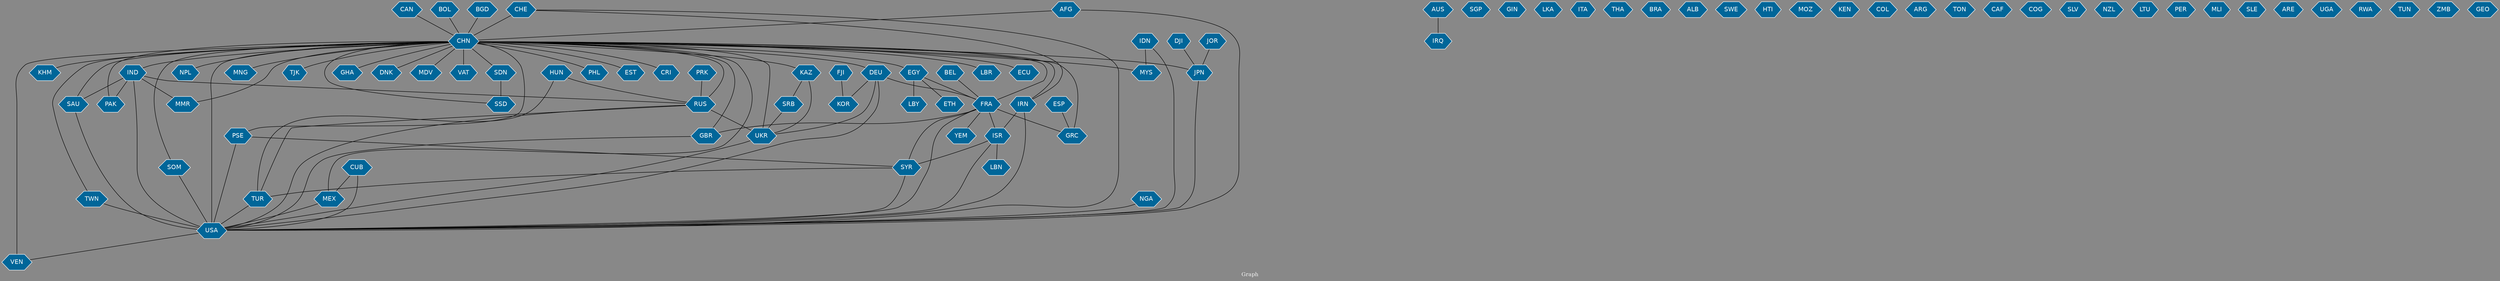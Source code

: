 // Countries together in item graph
graph {
	graph [bgcolor="#888888" fontcolor=white fontsize=12 label="Graph" outputorder=edgesfirst overlap=prism]
	node [color=white fillcolor="#006699" fontcolor=white fontname=Helvetica shape=hexagon style=filled]
	edge [arrowhead=open color=black fontcolor=white fontname=Courier fontsize=12]
		CHN [label=CHN]
		TUR [label=TUR]
		UKR [label=UKR]
		IRN [label=IRN]
		CUB [label=CUB]
		USA [label=USA]
		CHE [label=CHE]
		AUS [label=AUS]
		GBR [label=GBR]
		MYS [label=MYS]
		VEN [label=VEN]
		JPN [label=JPN]
		PHL [label=PHL]
		EST [label=EST]
		CRI [label=CRI]
		IND [label=IND]
		RUS [label=RUS]
		SAU [label=SAU]
		SGP [label=SGP]
		FRA [label=FRA]
		KOR [label=KOR]
		GIN [label=GIN]
		IRQ [label=IRQ]
		EGY [label=EGY]
		KAZ [label=KAZ]
		LBR [label=LBR]
		PAK [label=PAK]
		FJI [label=FJI]
		YEM [label=YEM]
		DEU [label=DEU]
		LKA [label=LKA]
		IDN [label=IDN]
		ITA [label=ITA]
		GRC [label=GRC]
		SYR [label=SYR]
		THA [label=THA]
		BRA [label=BRA]
		ALB [label=ALB]
		ISR [label=ISR]
		MEX [label=MEX]
		ECU [label=ECU]
		SSD [label=SSD]
		SDN [label=SDN]
		KHM [label=KHM]
		SRB [label=SRB]
		PRK [label=PRK]
		PSE [label=PSE]
		DJI [label=DJI]
		AFG [label=AFG]
		SWE [label=SWE]
		HTI [label=HTI]
		MOZ [label=MOZ]
		MMR [label=MMR]
		KEN [label=KEN]
		NGA [label=NGA]
		BGD [label=BGD]
		CAN [label=CAN]
		HUN [label=HUN]
		TWN [label=TWN]
		COL [label=COL]
		LBY [label=LBY]
		ESP [label=ESP]
		ARG [label=ARG]
		JOR [label=JOR]
		TON [label=TON]
		CAF [label=CAF]
		BEL [label=BEL]
		NPL [label=NPL]
		COG [label=COG]
		MNG [label=MNG]
		TJK [label=TJK]
		SOM [label=SOM]
		GHA [label=GHA]
		SLV [label=SLV]
		ETH [label=ETH]
		DNK [label=DNK]
		NZL [label=NZL]
		LTU [label=LTU]
		PER [label=PER]
		MLI [label=MLI]
		SLE [label=SLE]
		MDV [label=MDV]
		BOL [label=BOL]
		VAT [label=VAT]
		ARE [label=ARE]
		UGA [label=UGA]
		RWA [label=RWA]
		TUN [label=TUN]
		ZMB [label=ZMB]
		GEO [label=GEO]
		LBN [label=LBN]
			IDN -- MYS [weight=1]
			SYR -- TUR [weight=1]
			CUB -- MEX [weight=1]
			CHN -- NPL [weight=1]
			IND -- SAU [weight=1]
			RUS -- TUR [weight=1]
			CHN -- SAU [weight=1]
			CHN -- DNK [weight=1]
			CHN -- MEX [weight=1]
			CHN -- GHA [weight=1]
			CHE -- USA [weight=1]
			CHN -- DEU [weight=1]
			KAZ -- UKR [weight=1]
			IRN -- ISR [weight=1]
			BEL -- FRA [weight=1]
			FRA -- YEM [weight=3]
			SDN -- SSD [weight=5]
			CHN -- MDV [weight=1]
			TUR -- USA [weight=1]
			CHN -- CRI [weight=2]
			CHN -- SDN [weight=4]
			CHN -- GRC [weight=3]
			EGY -- FRA [weight=1]
			IDN -- USA [weight=1]
			NGA -- USA [weight=1]
			JPN -- USA [weight=3]
			BGD -- CHN [weight=1]
			CHN -- USA [weight=35]
			CHN -- GBR [weight=1]
			CHN -- EGY [weight=1]
			EGY -- ETH [weight=1]
			IND -- USA [weight=9]
			CHN -- IND [weight=4]
			CHN -- TWN [weight=1]
			CHN -- PSE [weight=1]
			AUS -- IRQ [weight=1]
			CAN -- CHN [weight=3]
			DJI -- JPN [weight=1]
			CHN -- KAZ [weight=1]
			ISR -- LBN [weight=1]
			CHN -- JPN [weight=16]
			CHN -- VEN [weight=2]
			UKR -- USA [weight=2]
			PSE -- USA [weight=1]
			CHN -- FRA [weight=8]
			ISR -- USA [weight=1]
			FRA -- GRC [weight=1]
			DEU -- KOR [weight=1]
			FRA -- USA [weight=4]
			DEU -- FRA [weight=1]
			CHN -- VAT [weight=1]
			IND -- PAK [weight=2]
			FRA -- GBR [weight=2]
			CHN -- SOM [weight=1]
			CHN -- KHM [weight=4]
			BOL -- CHN [weight=1]
			TWN -- USA [weight=2]
			CHN -- MMR [weight=4]
			CHE -- IRN [weight=1]
			FRA -- SYR [weight=2]
			MEX -- USA [weight=1]
			CHN -- MNG [weight=1]
			CHN -- SSD [weight=2]
			CHN -- PHL [weight=1]
			SOM -- USA [weight=1]
			CHN -- UKR [weight=2]
			RUS -- UKR [weight=3]
			IRN -- USA [weight=7]
			JOR -- JPN [weight=3]
			EGY -- LBY [weight=1]
			CHE -- CHN [weight=5]
			GBR -- USA [weight=2]
			ESP -- GRC [weight=2]
			SYR -- USA [weight=1]
			DEU -- UKR [weight=2]
			IND -- MMR [weight=1]
			ISR -- SYR [weight=2]
			AFG -- CHN [weight=1]
			CHN -- LBR [weight=1]
			PSE -- SYR [weight=1]
			CHN -- TJK [weight=1]
			HUN -- TUR [weight=1]
			SRB -- UKR [weight=1]
			HUN -- RUS [weight=1]
			IND -- RUS [weight=1]
			CHN -- IRN [weight=1]
			FJI -- KOR [weight=1]
			CHN -- RUS [weight=5]
			CHN -- ECU [weight=3]
			RUS -- USA [weight=1]
			DEU -- USA [weight=2]
			KAZ -- SRB [weight=1]
			USA -- VEN [weight=1]
			CUB -- USA [weight=14]
			CHN -- MYS [weight=6]
			FRA -- ISR [weight=2]
			PRK -- RUS [weight=1]
			CHN -- PAK [weight=2]
			CHN -- EST [weight=1]
			AFG -- USA [weight=1]
			SAU -- USA [weight=1]
}